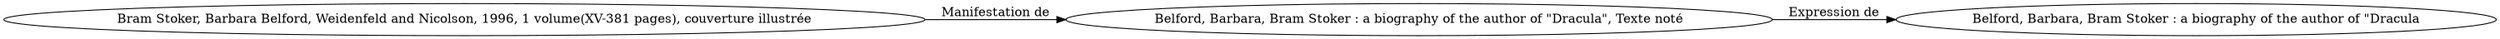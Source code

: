 // Notice UMLRM0070
digraph UMLRM0070 {
	rankdir=LR
	size="20,20"
	UMLRM0070 [label="Belford, Barbara, Bram Stoker : a biography of the author of \"Dracula"]
	UMLRM0071 [label="Belford, Barbara, Bram Stoker : a biography of the author of \"Dracula\", Texte noté"]
	UMLRM0071 -> UMLRM0070 [label="Expression de"]
	UMLRM0072 [label="Bram Stoker, Barbara Belford, Weidenfeld and Nicolson, 1996, 1 volume(XV-381 pages), couverture illustrée"]
	UMLRM0072 -> UMLRM0071 [label="Manifestation de"]
}
